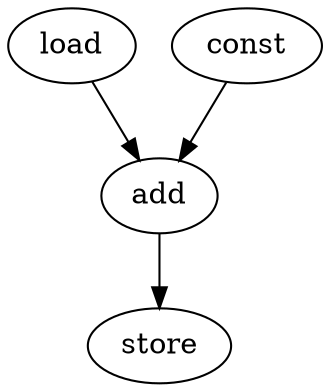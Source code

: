 digraph G {
	load[opcode=load];
	const[opcode=const];
	add[opcode=add];
	store[opcode=store];
	load->add[operand=0];
	const->add[operand=1];
	add->store[operand=0];
}
